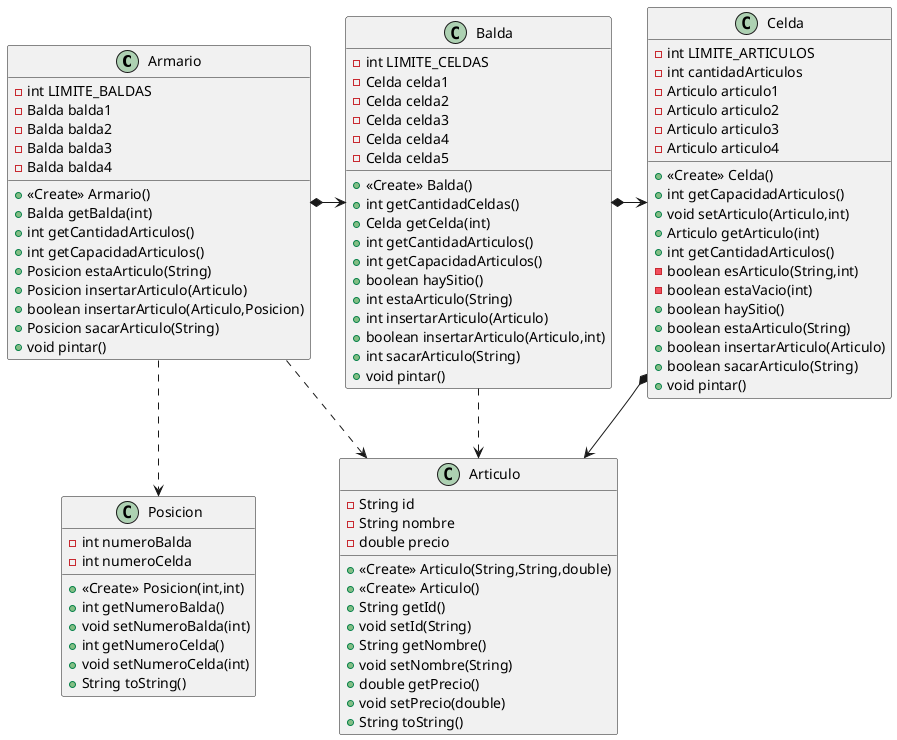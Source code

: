 @startuml
class Armario {
- int LIMITE_BALDAS
- Balda balda1
- Balda balda2
- Balda balda3
- Balda balda4
+ <<Create>> Armario()
+ Balda getBalda(int)
+ int getCantidadArticulos()
+ int getCapacidadArticulos()
+ Posicion estaArticulo(String)
+ Posicion insertarArticulo(Articulo)
+ boolean insertarArticulo(Articulo,Posicion)
+ Posicion sacarArticulo(String)
+ void pintar()
}
class Articulo {
- String id
- String nombre
- double precio
+ <<Create>> Articulo(String,String,double)
+ <<Create>> Articulo()
+ String getId()
+ void setId(String)
+ String getNombre()
+ void setNombre(String)
+ double getPrecio()
+ void setPrecio(double)
+ String toString()
}
class Balda {
- int LIMITE_CELDAS
- Celda celda1
- Celda celda2
- Celda celda3
- Celda celda4
- Celda celda5
+ <<Create>> Balda()
+ int getCantidadCeldas()
+ Celda getCelda(int)
+ int getCantidadArticulos()
+ int getCapacidadArticulos()
+ boolean haySitio()
+ int estaArticulo(String)
+ int insertarArticulo(Articulo)
+ boolean insertarArticulo(Articulo,int)
+ int sacarArticulo(String)
+ void pintar()
}
class Celda {
- int LIMITE_ARTICULOS
- int cantidadArticulos
- Articulo articulo1
- Articulo articulo2
- Articulo articulo3
- Articulo articulo4
+ <<Create>> Celda()
+ int getCapacidadArticulos()
+ void setArticulo(Articulo,int)
+ Articulo getArticulo(int)
+ int getCantidadArticulos()
- boolean esArticulo(String,int)
- boolean estaVacio(int)
+ boolean haySitio()
+ boolean estaArticulo(String)
+ boolean insertarArticulo(Articulo)
+ boolean sacarArticulo(String)
+ void pintar()
}
class Posicion {
- int numeroBalda
- int numeroCelda
+ <<Create>> Posicion(int,int)
+ int getNumeroBalda()
+ void setNumeroBalda(int)
+ int getNumeroCelda()
+ void setNumeroCelda(int)
+ String toString()
}

Armario *-> Balda
Balda *-> Celda
Celda *-down-> Articulo
Armario .down.> Posicion
Armario .down.> Articulo
Balda ..> Articulo

@enduml